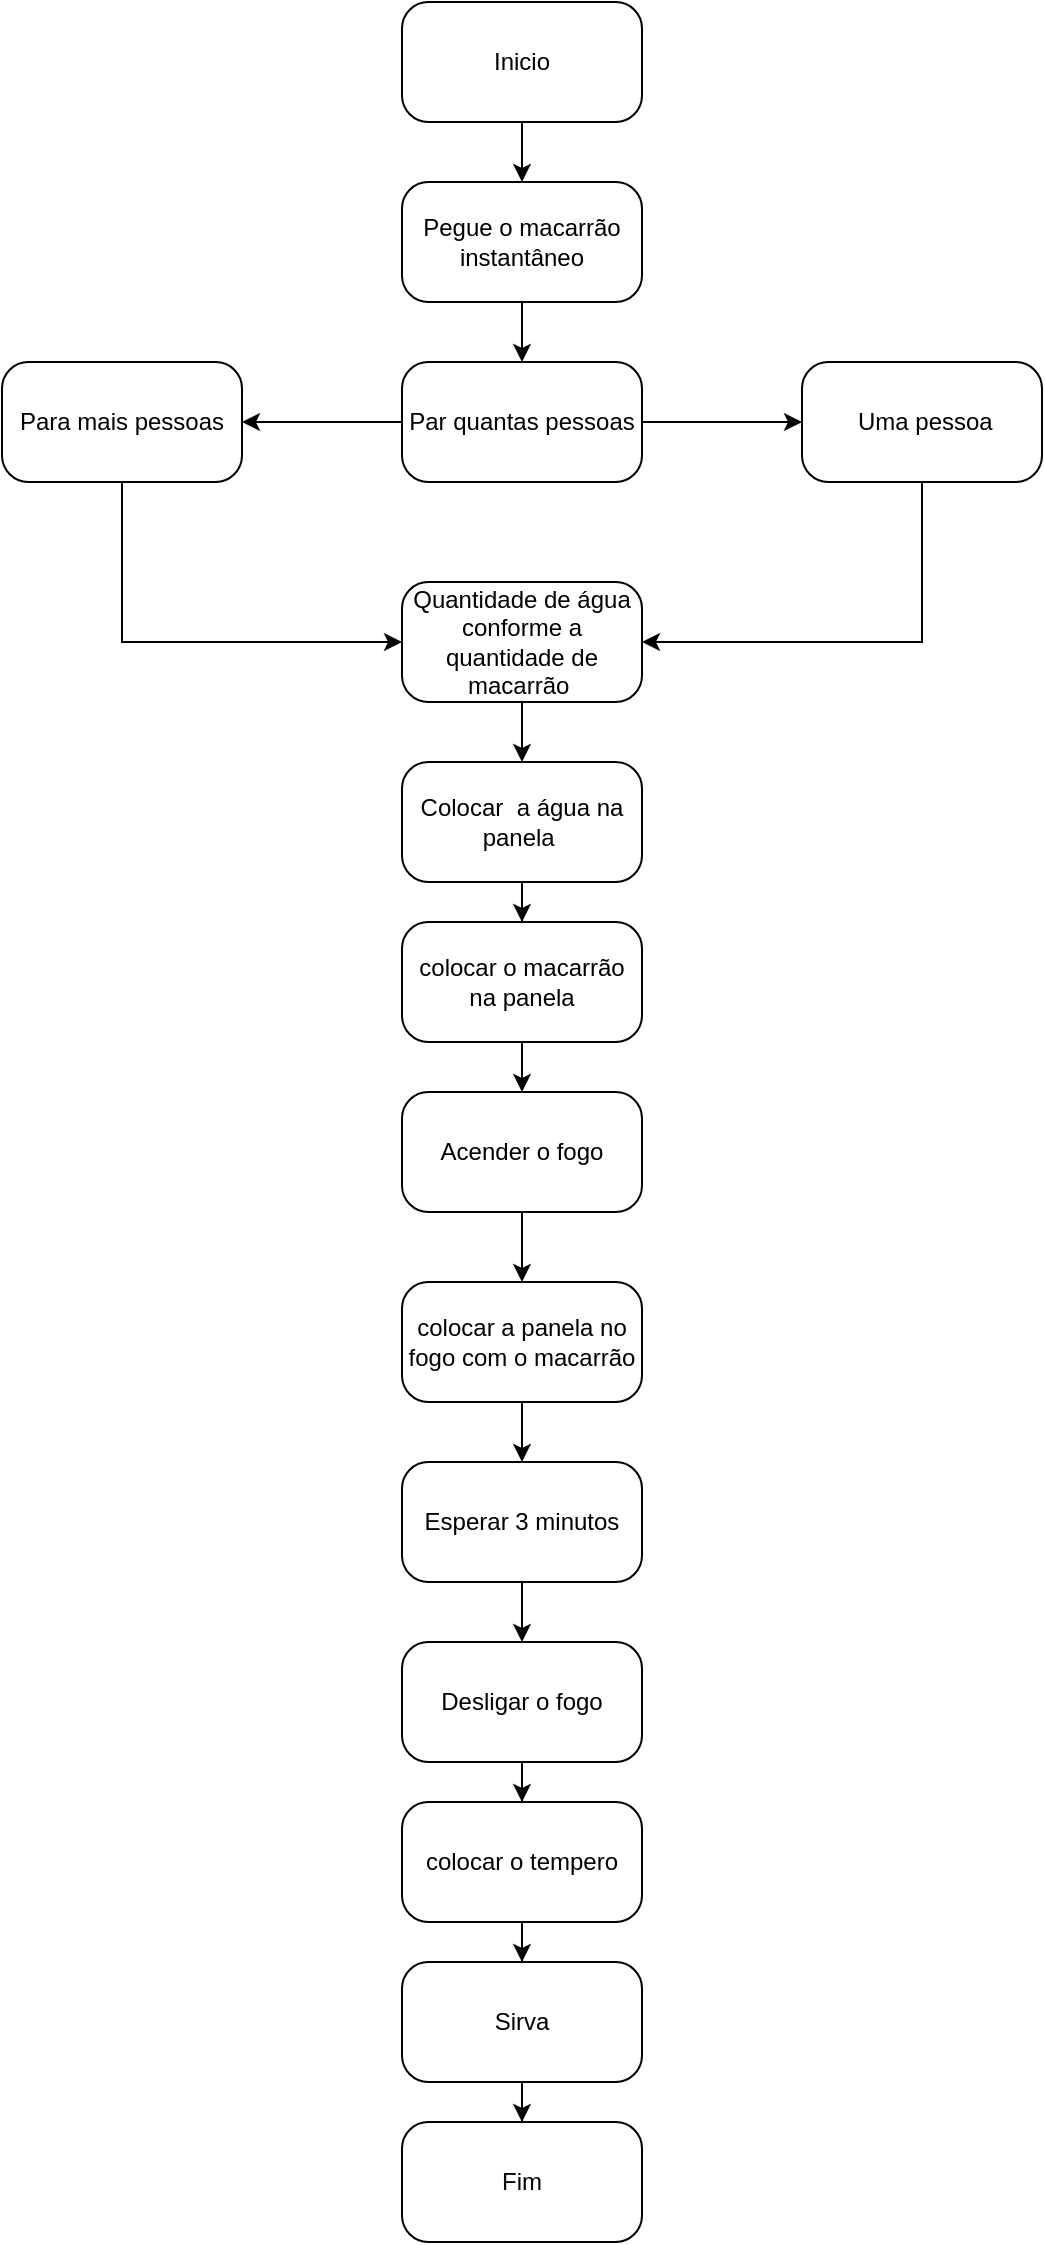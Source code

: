 <mxfile version="22.1.21" type="github">
  <diagram name="Página-1" id="LwCvpykkddLsFijreixL">
    <mxGraphModel dx="1147" dy="620" grid="1" gridSize="10" guides="1" tooltips="1" connect="1" arrows="1" fold="1" page="1" pageScale="1" pageWidth="827" pageHeight="1169" math="0" shadow="0">
      <root>
        <mxCell id="0" />
        <mxCell id="1" parent="0" />
        <mxCell id="fXTCt2u10Jc-SwnriiQK-1" value="Inicio" style="rounded=1;whiteSpace=wrap;html=1;arcSize=22;" vertex="1" parent="1">
          <mxGeometry x="354" y="40" width="120" height="60" as="geometry" />
        </mxCell>
        <mxCell id="fXTCt2u10Jc-SwnriiQK-5" value="" style="edgeStyle=orthogonalEdgeStyle;rounded=0;orthogonalLoop=1;jettySize=auto;html=1;" edge="1" parent="1" source="fXTCt2u10Jc-SwnriiQK-2" target="fXTCt2u10Jc-SwnriiQK-4">
          <mxGeometry relative="1" as="geometry" />
        </mxCell>
        <mxCell id="fXTCt2u10Jc-SwnriiQK-2" value="Pegue o macarrão instantâneo" style="rounded=1;whiteSpace=wrap;html=1;arcSize=22;" vertex="1" parent="1">
          <mxGeometry x="354" y="130" width="120" height="60" as="geometry" />
        </mxCell>
        <mxCell id="fXTCt2u10Jc-SwnriiQK-3" value="" style="endArrow=classic;html=1;rounded=0;exitX=0.5;exitY=1;exitDx=0;exitDy=0;entryX=0.5;entryY=0;entryDx=0;entryDy=0;" edge="1" parent="1" source="fXTCt2u10Jc-SwnriiQK-1" target="fXTCt2u10Jc-SwnriiQK-2">
          <mxGeometry width="50" height="50" relative="1" as="geometry">
            <mxPoint x="390" y="350" as="sourcePoint" />
            <mxPoint x="440" y="300" as="targetPoint" />
          </mxGeometry>
        </mxCell>
        <mxCell id="fXTCt2u10Jc-SwnriiQK-8" value="" style="edgeStyle=orthogonalEdgeStyle;rounded=0;orthogonalLoop=1;jettySize=auto;html=1;" edge="1" parent="1" source="fXTCt2u10Jc-SwnriiQK-4" target="fXTCt2u10Jc-SwnriiQK-7">
          <mxGeometry relative="1" as="geometry" />
        </mxCell>
        <mxCell id="fXTCt2u10Jc-SwnriiQK-10" value="" style="edgeStyle=orthogonalEdgeStyle;rounded=0;orthogonalLoop=1;jettySize=auto;html=1;" edge="1" parent="1" source="fXTCt2u10Jc-SwnriiQK-4" target="fXTCt2u10Jc-SwnriiQK-9">
          <mxGeometry relative="1" as="geometry" />
        </mxCell>
        <mxCell id="fXTCt2u10Jc-SwnriiQK-4" value="Par quantas pessoas" style="whiteSpace=wrap;html=1;rounded=1;arcSize=22;" vertex="1" parent="1">
          <mxGeometry x="354" y="220" width="120" height="60" as="geometry" />
        </mxCell>
        <mxCell id="fXTCt2u10Jc-SwnriiQK-7" value="&amp;nbsp;Uma pessoa" style="whiteSpace=wrap;html=1;rounded=1;arcSize=22;" vertex="1" parent="1">
          <mxGeometry x="554" y="220" width="120" height="60" as="geometry" />
        </mxCell>
        <mxCell id="fXTCt2u10Jc-SwnriiQK-9" value="Para mais pessoas" style="whiteSpace=wrap;html=1;rounded=1;arcSize=22;" vertex="1" parent="1">
          <mxGeometry x="154" y="220" width="120" height="60" as="geometry" />
        </mxCell>
        <mxCell id="fXTCt2u10Jc-SwnriiQK-15" value="" style="edgeStyle=orthogonalEdgeStyle;rounded=0;orthogonalLoop=1;jettySize=auto;html=1;" edge="1" parent="1" source="fXTCt2u10Jc-SwnriiQK-11" target="fXTCt2u10Jc-SwnriiQK-14">
          <mxGeometry relative="1" as="geometry" />
        </mxCell>
        <mxCell id="fXTCt2u10Jc-SwnriiQK-11" value="Quantidade de água conforme a quantidade de macarrão&amp;nbsp;" style="whiteSpace=wrap;html=1;rounded=1;arcSize=22;" vertex="1" parent="1">
          <mxGeometry x="354" y="330" width="120" height="60" as="geometry" />
        </mxCell>
        <mxCell id="fXTCt2u10Jc-SwnriiQK-12" value="" style="endArrow=classic;html=1;rounded=0;exitX=0.5;exitY=1;exitDx=0;exitDy=0;entryX=0;entryY=0.5;entryDx=0;entryDy=0;" edge="1" parent="1" source="fXTCt2u10Jc-SwnriiQK-9" target="fXTCt2u10Jc-SwnriiQK-11">
          <mxGeometry width="50" height="50" relative="1" as="geometry">
            <mxPoint x="390" y="440" as="sourcePoint" />
            <mxPoint x="440" y="390" as="targetPoint" />
            <Array as="points">
              <mxPoint x="214" y="360" />
            </Array>
          </mxGeometry>
        </mxCell>
        <mxCell id="fXTCt2u10Jc-SwnriiQK-13" value="" style="endArrow=classic;html=1;rounded=0;exitX=0.5;exitY=1;exitDx=0;exitDy=0;entryX=1;entryY=0.5;entryDx=0;entryDy=0;" edge="1" parent="1" source="fXTCt2u10Jc-SwnriiQK-7" target="fXTCt2u10Jc-SwnriiQK-11">
          <mxGeometry width="50" height="50" relative="1" as="geometry">
            <mxPoint x="390" y="440" as="sourcePoint" />
            <mxPoint x="440" y="390" as="targetPoint" />
            <Array as="points">
              <mxPoint x="614" y="360" />
            </Array>
          </mxGeometry>
        </mxCell>
        <mxCell id="fXTCt2u10Jc-SwnriiQK-17" value="" style="edgeStyle=orthogonalEdgeStyle;rounded=0;orthogonalLoop=1;jettySize=auto;html=1;" edge="1" parent="1" source="fXTCt2u10Jc-SwnriiQK-14" target="fXTCt2u10Jc-SwnriiQK-16">
          <mxGeometry relative="1" as="geometry" />
        </mxCell>
        <mxCell id="fXTCt2u10Jc-SwnriiQK-14" value="Colocar&amp;nbsp; a água na panela&amp;nbsp;" style="whiteSpace=wrap;html=1;rounded=1;arcSize=22;" vertex="1" parent="1">
          <mxGeometry x="354" y="420" width="120" height="60" as="geometry" />
        </mxCell>
        <mxCell id="fXTCt2u10Jc-SwnriiQK-19" value="" style="edgeStyle=orthogonalEdgeStyle;rounded=0;orthogonalLoop=1;jettySize=auto;html=1;" edge="1" parent="1" source="fXTCt2u10Jc-SwnriiQK-16" target="fXTCt2u10Jc-SwnriiQK-18">
          <mxGeometry relative="1" as="geometry" />
        </mxCell>
        <mxCell id="fXTCt2u10Jc-SwnriiQK-16" value="colocar o macarrão na panela" style="whiteSpace=wrap;html=1;rounded=1;arcSize=22;" vertex="1" parent="1">
          <mxGeometry x="354" y="500" width="120" height="60" as="geometry" />
        </mxCell>
        <mxCell id="fXTCt2u10Jc-SwnriiQK-21" value="" style="edgeStyle=orthogonalEdgeStyle;rounded=0;orthogonalLoop=1;jettySize=auto;html=1;" edge="1" parent="1" source="fXTCt2u10Jc-SwnriiQK-18" target="fXTCt2u10Jc-SwnriiQK-20">
          <mxGeometry relative="1" as="geometry" />
        </mxCell>
        <mxCell id="fXTCt2u10Jc-SwnriiQK-18" value="Acender o fogo" style="whiteSpace=wrap;html=1;rounded=1;arcSize=22;" vertex="1" parent="1">
          <mxGeometry x="354" y="585" width="120" height="60" as="geometry" />
        </mxCell>
        <mxCell id="fXTCt2u10Jc-SwnriiQK-23" value="" style="edgeStyle=orthogonalEdgeStyle;rounded=0;orthogonalLoop=1;jettySize=auto;html=1;" edge="1" parent="1" source="fXTCt2u10Jc-SwnriiQK-20" target="fXTCt2u10Jc-SwnriiQK-22">
          <mxGeometry relative="1" as="geometry" />
        </mxCell>
        <mxCell id="fXTCt2u10Jc-SwnriiQK-20" value="colocar a panela no fogo com o macarrão" style="rounded=1;whiteSpace=wrap;html=1;arcSize=22;" vertex="1" parent="1">
          <mxGeometry x="354" y="680" width="120" height="60" as="geometry" />
        </mxCell>
        <mxCell id="fXTCt2u10Jc-SwnriiQK-25" value="" style="edgeStyle=orthogonalEdgeStyle;rounded=0;orthogonalLoop=1;jettySize=auto;html=1;" edge="1" parent="1" source="fXTCt2u10Jc-SwnriiQK-22" target="fXTCt2u10Jc-SwnriiQK-24">
          <mxGeometry relative="1" as="geometry" />
        </mxCell>
        <mxCell id="fXTCt2u10Jc-SwnriiQK-22" value="Esperar 3 minutos" style="whiteSpace=wrap;html=1;rounded=1;arcSize=22;" vertex="1" parent="1">
          <mxGeometry x="354" y="770" width="120" height="60" as="geometry" />
        </mxCell>
        <mxCell id="fXTCt2u10Jc-SwnriiQK-27" value="" style="edgeStyle=orthogonalEdgeStyle;rounded=0;orthogonalLoop=1;jettySize=auto;html=1;" edge="1" parent="1" source="fXTCt2u10Jc-SwnriiQK-24" target="fXTCt2u10Jc-SwnriiQK-26">
          <mxGeometry relative="1" as="geometry" />
        </mxCell>
        <mxCell id="fXTCt2u10Jc-SwnriiQK-24" value="Desligar o fogo" style="whiteSpace=wrap;html=1;rounded=1;arcSize=22;" vertex="1" parent="1">
          <mxGeometry x="354" y="860" width="120" height="60" as="geometry" />
        </mxCell>
        <mxCell id="fXTCt2u10Jc-SwnriiQK-29" value="" style="edgeStyle=orthogonalEdgeStyle;rounded=0;orthogonalLoop=1;jettySize=auto;html=1;" edge="1" parent="1" source="fXTCt2u10Jc-SwnriiQK-26" target="fXTCt2u10Jc-SwnriiQK-28">
          <mxGeometry relative="1" as="geometry" />
        </mxCell>
        <mxCell id="fXTCt2u10Jc-SwnriiQK-26" value="colocar o tempero" style="whiteSpace=wrap;html=1;rounded=1;arcSize=22;" vertex="1" parent="1">
          <mxGeometry x="354" y="940" width="120" height="60" as="geometry" />
        </mxCell>
        <mxCell id="fXTCt2u10Jc-SwnriiQK-31" value="" style="edgeStyle=orthogonalEdgeStyle;rounded=0;orthogonalLoop=1;jettySize=auto;html=1;" edge="1" parent="1" source="fXTCt2u10Jc-SwnriiQK-28" target="fXTCt2u10Jc-SwnriiQK-30">
          <mxGeometry relative="1" as="geometry" />
        </mxCell>
        <mxCell id="fXTCt2u10Jc-SwnriiQK-28" value="Sirva" style="whiteSpace=wrap;html=1;rounded=1;arcSize=22;" vertex="1" parent="1">
          <mxGeometry x="354" y="1020" width="120" height="60" as="geometry" />
        </mxCell>
        <mxCell id="fXTCt2u10Jc-SwnriiQK-30" value="Fim" style="whiteSpace=wrap;html=1;rounded=1;arcSize=22;" vertex="1" parent="1">
          <mxGeometry x="354" y="1100" width="120" height="60" as="geometry" />
        </mxCell>
      </root>
    </mxGraphModel>
  </diagram>
</mxfile>
